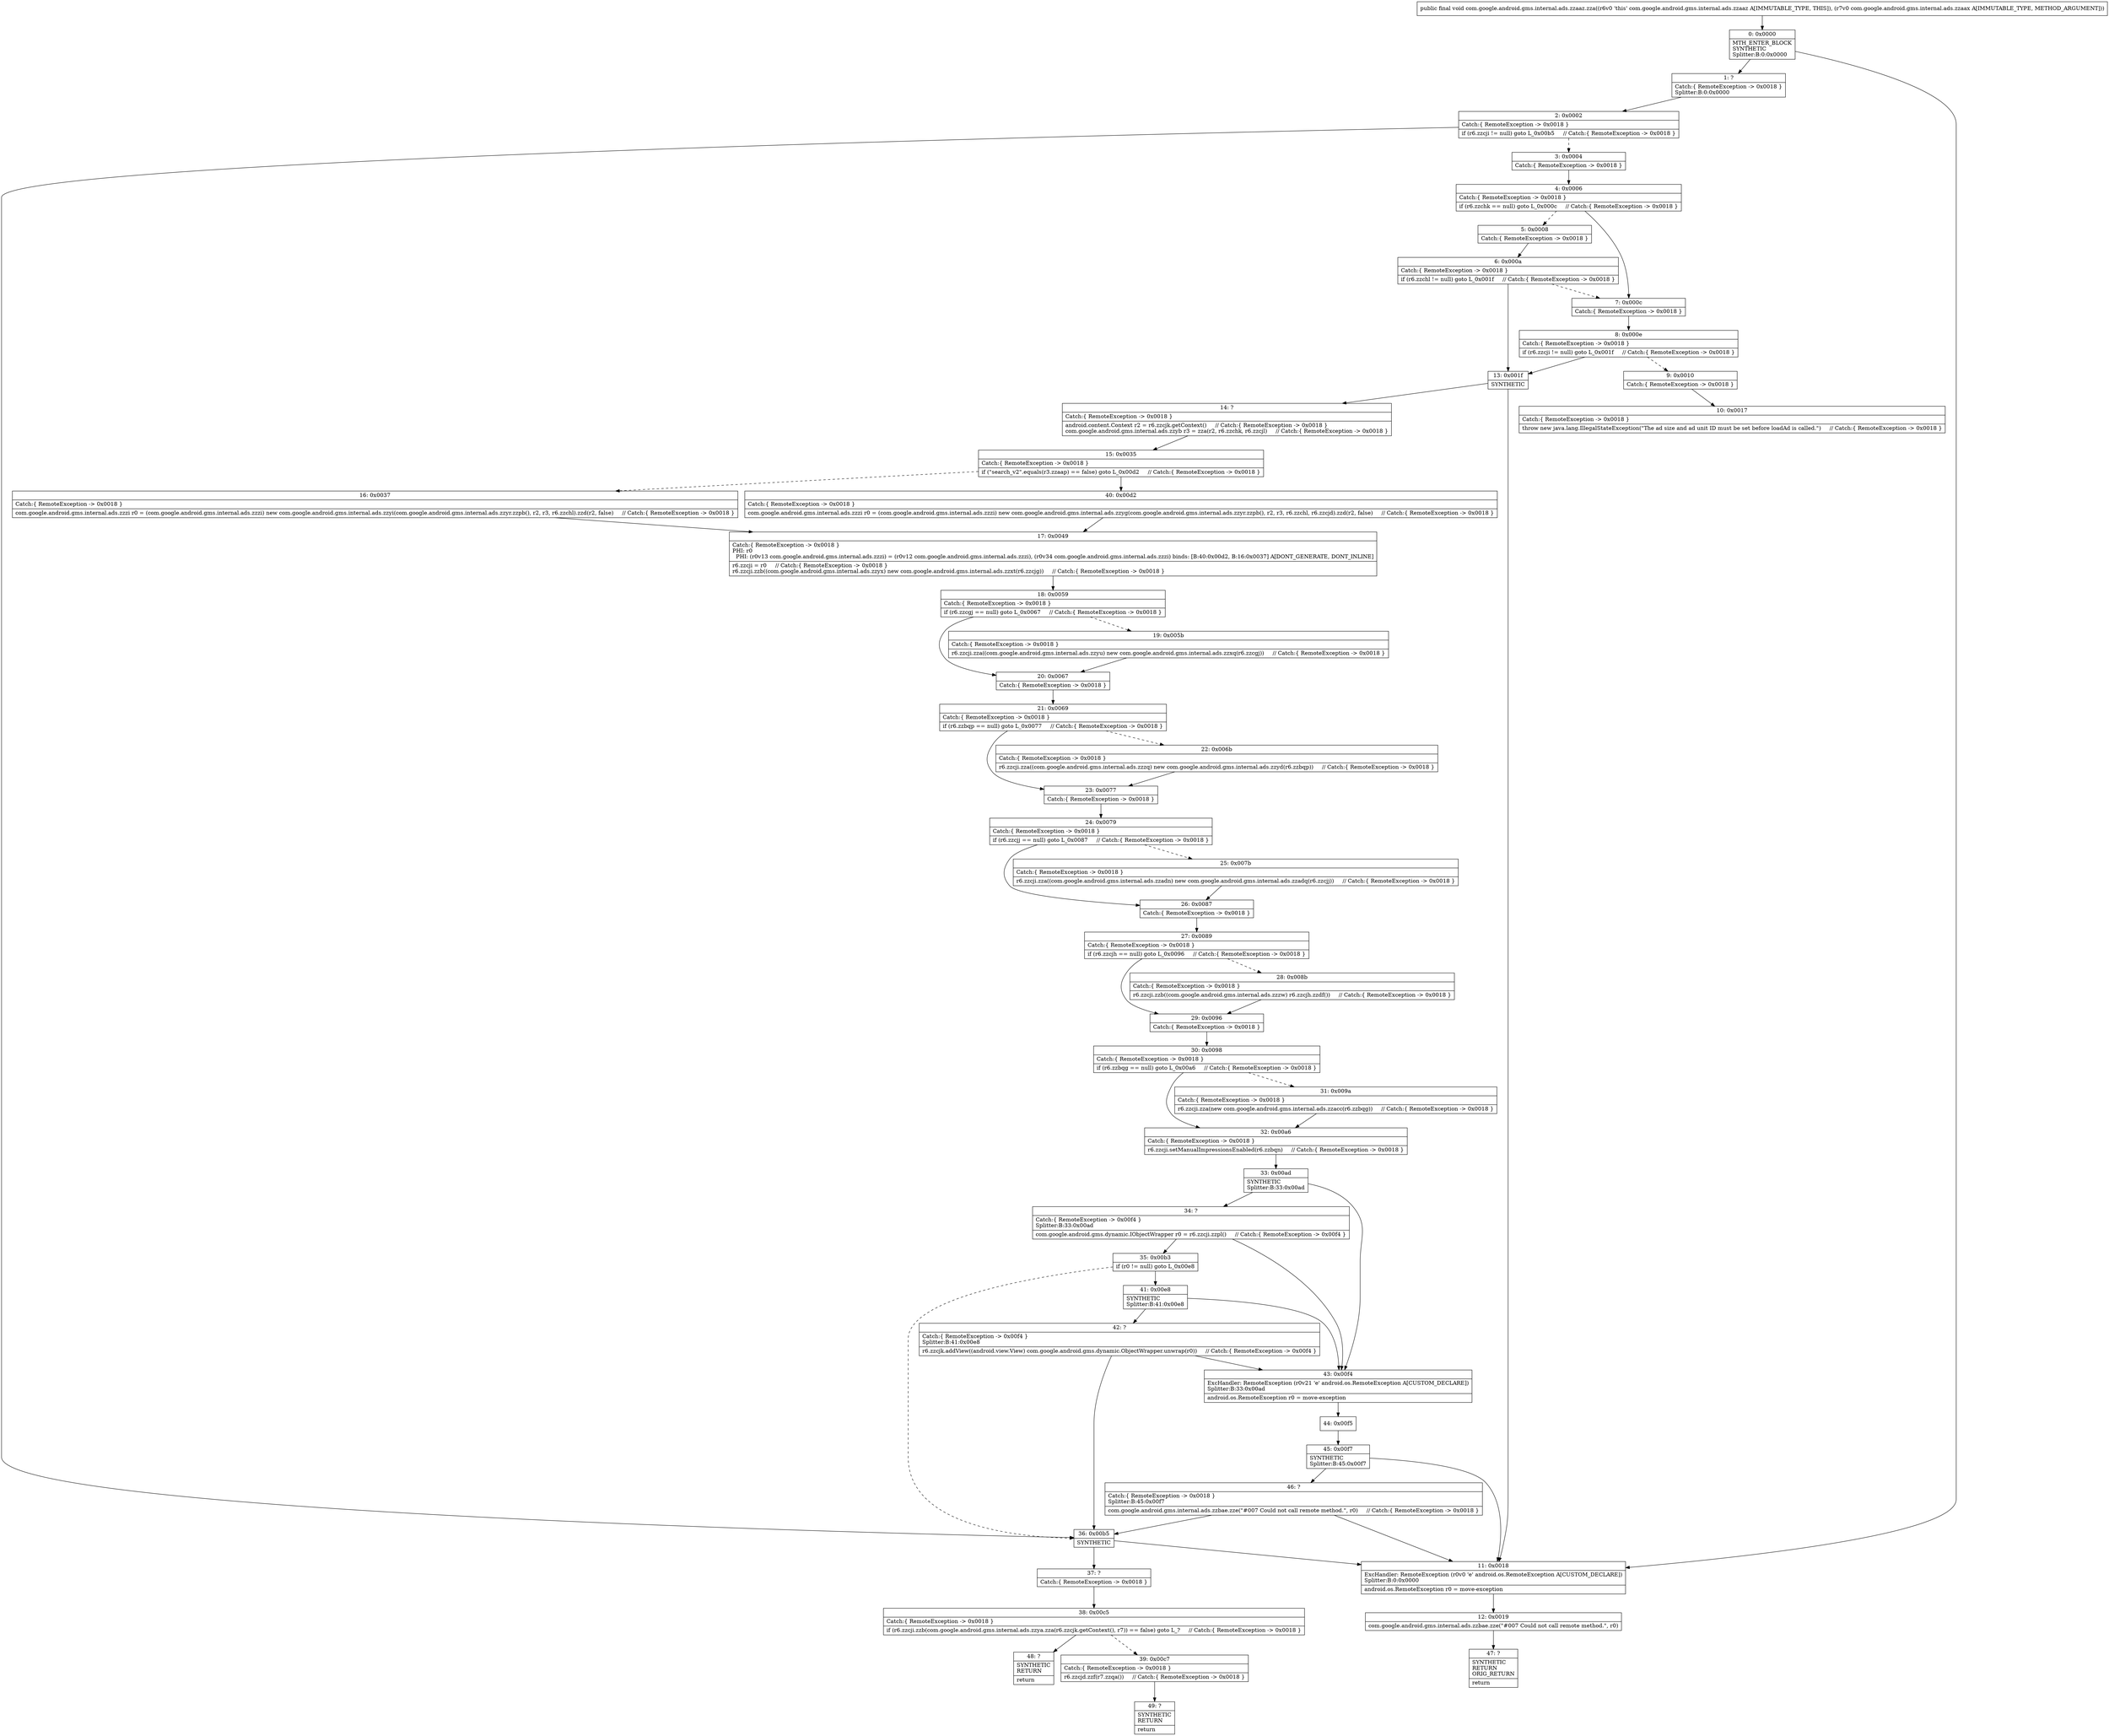 digraph "CFG forcom.google.android.gms.internal.ads.zzaaz.zza(Lcom\/google\/android\/gms\/internal\/ads\/zzaax;)V" {
Node_0 [shape=record,label="{0\:\ 0x0000|MTH_ENTER_BLOCK\lSYNTHETIC\lSplitter:B:0:0x0000\l}"];
Node_1 [shape=record,label="{1\:\ ?|Catch:\{ RemoteException \-\> 0x0018 \}\lSplitter:B:0:0x0000\l}"];
Node_2 [shape=record,label="{2\:\ 0x0002|Catch:\{ RemoteException \-\> 0x0018 \}\l|if (r6.zzcji != null) goto L_0x00b5     \/\/ Catch:\{ RemoteException \-\> 0x0018 \}\l}"];
Node_3 [shape=record,label="{3\:\ 0x0004|Catch:\{ RemoteException \-\> 0x0018 \}\l}"];
Node_4 [shape=record,label="{4\:\ 0x0006|Catch:\{ RemoteException \-\> 0x0018 \}\l|if (r6.zzchk == null) goto L_0x000c     \/\/ Catch:\{ RemoteException \-\> 0x0018 \}\l}"];
Node_5 [shape=record,label="{5\:\ 0x0008|Catch:\{ RemoteException \-\> 0x0018 \}\l}"];
Node_6 [shape=record,label="{6\:\ 0x000a|Catch:\{ RemoteException \-\> 0x0018 \}\l|if (r6.zzchl != null) goto L_0x001f     \/\/ Catch:\{ RemoteException \-\> 0x0018 \}\l}"];
Node_7 [shape=record,label="{7\:\ 0x000c|Catch:\{ RemoteException \-\> 0x0018 \}\l}"];
Node_8 [shape=record,label="{8\:\ 0x000e|Catch:\{ RemoteException \-\> 0x0018 \}\l|if (r6.zzcji != null) goto L_0x001f     \/\/ Catch:\{ RemoteException \-\> 0x0018 \}\l}"];
Node_9 [shape=record,label="{9\:\ 0x0010|Catch:\{ RemoteException \-\> 0x0018 \}\l}"];
Node_10 [shape=record,label="{10\:\ 0x0017|Catch:\{ RemoteException \-\> 0x0018 \}\l|throw new java.lang.IllegalStateException(\"The ad size and ad unit ID must be set before loadAd is called.\")     \/\/ Catch:\{ RemoteException \-\> 0x0018 \}\l}"];
Node_11 [shape=record,label="{11\:\ 0x0018|ExcHandler: RemoteException (r0v0 'e' android.os.RemoteException A[CUSTOM_DECLARE])\lSplitter:B:0:0x0000\l|android.os.RemoteException r0 = move\-exception\l}"];
Node_12 [shape=record,label="{12\:\ 0x0019|com.google.android.gms.internal.ads.zzbae.zze(\"#007 Could not call remote method.\", r0)\l}"];
Node_13 [shape=record,label="{13\:\ 0x001f|SYNTHETIC\l}"];
Node_14 [shape=record,label="{14\:\ ?|Catch:\{ RemoteException \-\> 0x0018 \}\l|android.content.Context r2 = r6.zzcjk.getContext()     \/\/ Catch:\{ RemoteException \-\> 0x0018 \}\lcom.google.android.gms.internal.ads.zzyb r3 = zza(r2, r6.zzchk, r6.zzcjl)     \/\/ Catch:\{ RemoteException \-\> 0x0018 \}\l}"];
Node_15 [shape=record,label="{15\:\ 0x0035|Catch:\{ RemoteException \-\> 0x0018 \}\l|if (\"search_v2\".equals(r3.zzaap) == false) goto L_0x00d2     \/\/ Catch:\{ RemoteException \-\> 0x0018 \}\l}"];
Node_16 [shape=record,label="{16\:\ 0x0037|Catch:\{ RemoteException \-\> 0x0018 \}\l|com.google.android.gms.internal.ads.zzzi r0 = (com.google.android.gms.internal.ads.zzzi) new com.google.android.gms.internal.ads.zzyi(com.google.android.gms.internal.ads.zzyr.zzpb(), r2, r3, r6.zzchl).zzd(r2, false)     \/\/ Catch:\{ RemoteException \-\> 0x0018 \}\l}"];
Node_17 [shape=record,label="{17\:\ 0x0049|Catch:\{ RemoteException \-\> 0x0018 \}\lPHI: r0 \l  PHI: (r0v13 com.google.android.gms.internal.ads.zzzi) = (r0v12 com.google.android.gms.internal.ads.zzzi), (r0v34 com.google.android.gms.internal.ads.zzzi) binds: [B:40:0x00d2, B:16:0x0037] A[DONT_GENERATE, DONT_INLINE]\l|r6.zzcji = r0     \/\/ Catch:\{ RemoteException \-\> 0x0018 \}\lr6.zzcji.zzb((com.google.android.gms.internal.ads.zzyx) new com.google.android.gms.internal.ads.zzxt(r6.zzcjg))     \/\/ Catch:\{ RemoteException \-\> 0x0018 \}\l}"];
Node_18 [shape=record,label="{18\:\ 0x0059|Catch:\{ RemoteException \-\> 0x0018 \}\l|if (r6.zzcgj == null) goto L_0x0067     \/\/ Catch:\{ RemoteException \-\> 0x0018 \}\l}"];
Node_19 [shape=record,label="{19\:\ 0x005b|Catch:\{ RemoteException \-\> 0x0018 \}\l|r6.zzcji.zza((com.google.android.gms.internal.ads.zzyu) new com.google.android.gms.internal.ads.zzxq(r6.zzcgj))     \/\/ Catch:\{ RemoteException \-\> 0x0018 \}\l}"];
Node_20 [shape=record,label="{20\:\ 0x0067|Catch:\{ RemoteException \-\> 0x0018 \}\l}"];
Node_21 [shape=record,label="{21\:\ 0x0069|Catch:\{ RemoteException \-\> 0x0018 \}\l|if (r6.zzbqp == null) goto L_0x0077     \/\/ Catch:\{ RemoteException \-\> 0x0018 \}\l}"];
Node_22 [shape=record,label="{22\:\ 0x006b|Catch:\{ RemoteException \-\> 0x0018 \}\l|r6.zzcji.zza((com.google.android.gms.internal.ads.zzzq) new com.google.android.gms.internal.ads.zzyd(r6.zzbqp))     \/\/ Catch:\{ RemoteException \-\> 0x0018 \}\l}"];
Node_23 [shape=record,label="{23\:\ 0x0077|Catch:\{ RemoteException \-\> 0x0018 \}\l}"];
Node_24 [shape=record,label="{24\:\ 0x0079|Catch:\{ RemoteException \-\> 0x0018 \}\l|if (r6.zzcjj == null) goto L_0x0087     \/\/ Catch:\{ RemoteException \-\> 0x0018 \}\l}"];
Node_25 [shape=record,label="{25\:\ 0x007b|Catch:\{ RemoteException \-\> 0x0018 \}\l|r6.zzcji.zza((com.google.android.gms.internal.ads.zzadn) new com.google.android.gms.internal.ads.zzadq(r6.zzcjj))     \/\/ Catch:\{ RemoteException \-\> 0x0018 \}\l}"];
Node_26 [shape=record,label="{26\:\ 0x0087|Catch:\{ RemoteException \-\> 0x0018 \}\l}"];
Node_27 [shape=record,label="{27\:\ 0x0089|Catch:\{ RemoteException \-\> 0x0018 \}\l|if (r6.zzcjh == null) goto L_0x0096     \/\/ Catch:\{ RemoteException \-\> 0x0018 \}\l}"];
Node_28 [shape=record,label="{28\:\ 0x008b|Catch:\{ RemoteException \-\> 0x0018 \}\l|r6.zzcji.zzb((com.google.android.gms.internal.ads.zzzw) r6.zzcjh.zzdf())     \/\/ Catch:\{ RemoteException \-\> 0x0018 \}\l}"];
Node_29 [shape=record,label="{29\:\ 0x0096|Catch:\{ RemoteException \-\> 0x0018 \}\l}"];
Node_30 [shape=record,label="{30\:\ 0x0098|Catch:\{ RemoteException \-\> 0x0018 \}\l|if (r6.zzbqg == null) goto L_0x00a6     \/\/ Catch:\{ RemoteException \-\> 0x0018 \}\l}"];
Node_31 [shape=record,label="{31\:\ 0x009a|Catch:\{ RemoteException \-\> 0x0018 \}\l|r6.zzcji.zza(new com.google.android.gms.internal.ads.zzacc(r6.zzbqg))     \/\/ Catch:\{ RemoteException \-\> 0x0018 \}\l}"];
Node_32 [shape=record,label="{32\:\ 0x00a6|Catch:\{ RemoteException \-\> 0x0018 \}\l|r6.zzcji.setManualImpressionsEnabled(r6.zzbqn)     \/\/ Catch:\{ RemoteException \-\> 0x0018 \}\l}"];
Node_33 [shape=record,label="{33\:\ 0x00ad|SYNTHETIC\lSplitter:B:33:0x00ad\l}"];
Node_34 [shape=record,label="{34\:\ ?|Catch:\{ RemoteException \-\> 0x00f4 \}\lSplitter:B:33:0x00ad\l|com.google.android.gms.dynamic.IObjectWrapper r0 = r6.zzcji.zzpl()     \/\/ Catch:\{ RemoteException \-\> 0x00f4 \}\l}"];
Node_35 [shape=record,label="{35\:\ 0x00b3|if (r0 != null) goto L_0x00e8\l}"];
Node_36 [shape=record,label="{36\:\ 0x00b5|SYNTHETIC\l}"];
Node_37 [shape=record,label="{37\:\ ?|Catch:\{ RemoteException \-\> 0x0018 \}\l}"];
Node_38 [shape=record,label="{38\:\ 0x00c5|Catch:\{ RemoteException \-\> 0x0018 \}\l|if (r6.zzcji.zzb(com.google.android.gms.internal.ads.zzya.zza(r6.zzcjk.getContext(), r7)) == false) goto L_?     \/\/ Catch:\{ RemoteException \-\> 0x0018 \}\l}"];
Node_39 [shape=record,label="{39\:\ 0x00c7|Catch:\{ RemoteException \-\> 0x0018 \}\l|r6.zzcjd.zzf(r7.zzqa())     \/\/ Catch:\{ RemoteException \-\> 0x0018 \}\l}"];
Node_40 [shape=record,label="{40\:\ 0x00d2|Catch:\{ RemoteException \-\> 0x0018 \}\l|com.google.android.gms.internal.ads.zzzi r0 = (com.google.android.gms.internal.ads.zzzi) new com.google.android.gms.internal.ads.zzyg(com.google.android.gms.internal.ads.zzyr.zzpb(), r2, r3, r6.zzchl, r6.zzcjd).zzd(r2, false)     \/\/ Catch:\{ RemoteException \-\> 0x0018 \}\l}"];
Node_41 [shape=record,label="{41\:\ 0x00e8|SYNTHETIC\lSplitter:B:41:0x00e8\l}"];
Node_42 [shape=record,label="{42\:\ ?|Catch:\{ RemoteException \-\> 0x00f4 \}\lSplitter:B:41:0x00e8\l|r6.zzcjk.addView((android.view.View) com.google.android.gms.dynamic.ObjectWrapper.unwrap(r0))     \/\/ Catch:\{ RemoteException \-\> 0x00f4 \}\l}"];
Node_43 [shape=record,label="{43\:\ 0x00f4|ExcHandler: RemoteException (r0v21 'e' android.os.RemoteException A[CUSTOM_DECLARE])\lSplitter:B:33:0x00ad\l|android.os.RemoteException r0 = move\-exception\l}"];
Node_44 [shape=record,label="{44\:\ 0x00f5}"];
Node_45 [shape=record,label="{45\:\ 0x00f7|SYNTHETIC\lSplitter:B:45:0x00f7\l}"];
Node_46 [shape=record,label="{46\:\ ?|Catch:\{ RemoteException \-\> 0x0018 \}\lSplitter:B:45:0x00f7\l|com.google.android.gms.internal.ads.zzbae.zze(\"#007 Could not call remote method.\", r0)     \/\/ Catch:\{ RemoteException \-\> 0x0018 \}\l}"];
Node_47 [shape=record,label="{47\:\ ?|SYNTHETIC\lRETURN\lORIG_RETURN\l|return\l}"];
Node_48 [shape=record,label="{48\:\ ?|SYNTHETIC\lRETURN\l|return\l}"];
Node_49 [shape=record,label="{49\:\ ?|SYNTHETIC\lRETURN\l|return\l}"];
MethodNode[shape=record,label="{public final void com.google.android.gms.internal.ads.zzaaz.zza((r6v0 'this' com.google.android.gms.internal.ads.zzaaz A[IMMUTABLE_TYPE, THIS]), (r7v0 com.google.android.gms.internal.ads.zzaax A[IMMUTABLE_TYPE, METHOD_ARGUMENT])) }"];
MethodNode -> Node_0;
Node_0 -> Node_1;
Node_0 -> Node_11;
Node_1 -> Node_2;
Node_2 -> Node_3[style=dashed];
Node_2 -> Node_36;
Node_3 -> Node_4;
Node_4 -> Node_5[style=dashed];
Node_4 -> Node_7;
Node_5 -> Node_6;
Node_6 -> Node_7[style=dashed];
Node_6 -> Node_13;
Node_7 -> Node_8;
Node_8 -> Node_9[style=dashed];
Node_8 -> Node_13;
Node_9 -> Node_10;
Node_11 -> Node_12;
Node_12 -> Node_47;
Node_13 -> Node_14;
Node_13 -> Node_11;
Node_14 -> Node_15;
Node_15 -> Node_16[style=dashed];
Node_15 -> Node_40;
Node_16 -> Node_17;
Node_17 -> Node_18;
Node_18 -> Node_19[style=dashed];
Node_18 -> Node_20;
Node_19 -> Node_20;
Node_20 -> Node_21;
Node_21 -> Node_22[style=dashed];
Node_21 -> Node_23;
Node_22 -> Node_23;
Node_23 -> Node_24;
Node_24 -> Node_25[style=dashed];
Node_24 -> Node_26;
Node_25 -> Node_26;
Node_26 -> Node_27;
Node_27 -> Node_28[style=dashed];
Node_27 -> Node_29;
Node_28 -> Node_29;
Node_29 -> Node_30;
Node_30 -> Node_31[style=dashed];
Node_30 -> Node_32;
Node_31 -> Node_32;
Node_32 -> Node_33;
Node_33 -> Node_34;
Node_33 -> Node_43;
Node_34 -> Node_43;
Node_34 -> Node_35;
Node_35 -> Node_36[style=dashed];
Node_35 -> Node_41;
Node_36 -> Node_37;
Node_36 -> Node_11;
Node_37 -> Node_38;
Node_38 -> Node_39[style=dashed];
Node_38 -> Node_48;
Node_39 -> Node_49;
Node_40 -> Node_17;
Node_41 -> Node_42;
Node_41 -> Node_43;
Node_42 -> Node_43;
Node_42 -> Node_36;
Node_43 -> Node_44;
Node_44 -> Node_45;
Node_45 -> Node_46;
Node_45 -> Node_11;
Node_46 -> Node_11;
Node_46 -> Node_36;
}

